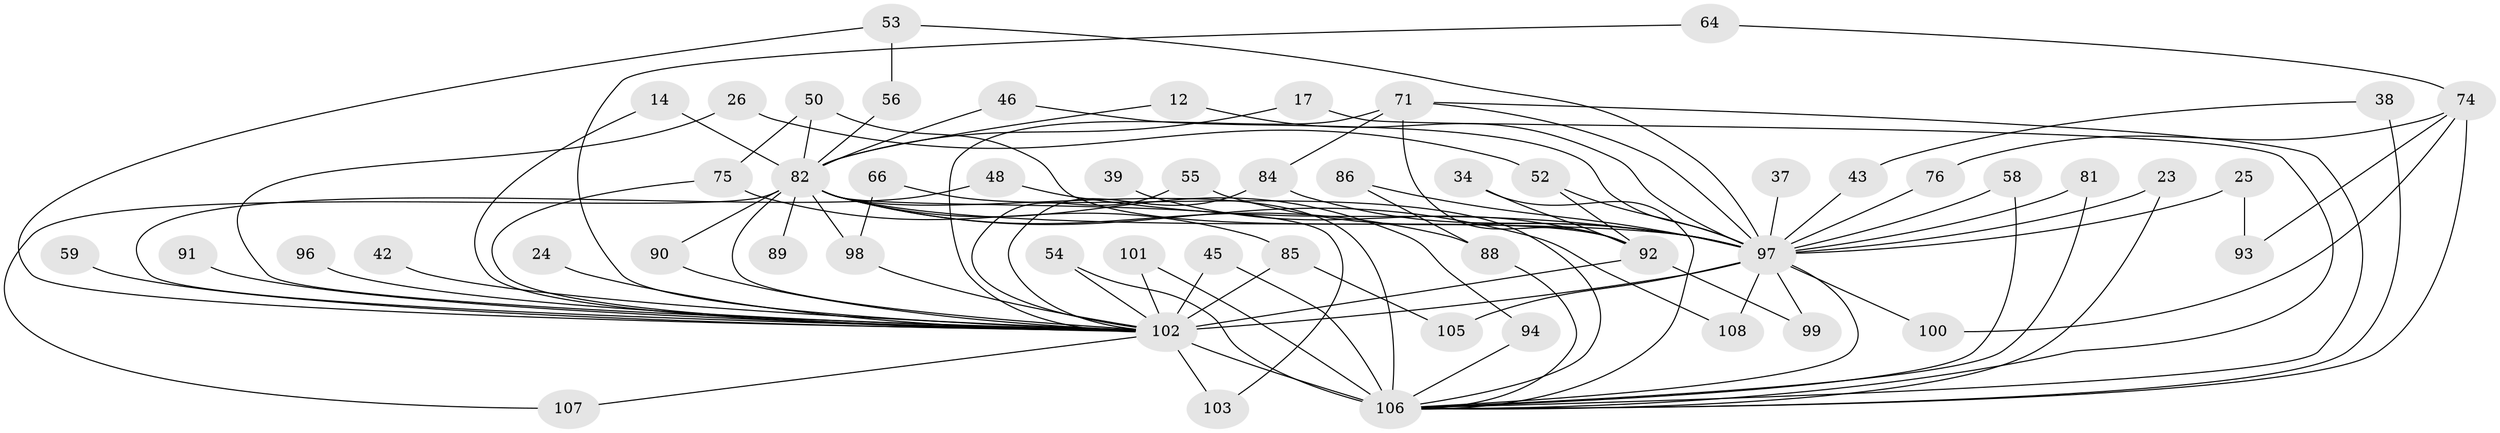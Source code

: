 // original degree distribution, {21: 0.018518518518518517, 19: 0.009259259259259259, 24: 0.018518518518518517, 22: 0.009259259259259259, 13: 0.009259259259259259, 25: 0.009259259259259259, 20: 0.009259259259259259, 33: 0.009259259259259259, 3: 0.18518518518518517, 2: 0.5833333333333334, 5: 0.046296296296296294, 4: 0.07407407407407407, 11: 0.009259259259259259, 6: 0.009259259259259259}
// Generated by graph-tools (version 1.1) at 2025/45/03/09/25 04:45:52]
// undirected, 54 vertices, 97 edges
graph export_dot {
graph [start="1"]
  node [color=gray90,style=filled];
  12;
  14;
  17;
  23;
  24;
  25;
  26;
  34;
  37;
  38;
  39;
  42;
  43;
  45;
  46 [super="+27+41"];
  48 [super="+20"];
  50;
  52 [super="+44"];
  53 [super="+30"];
  54;
  55;
  56;
  58;
  59;
  64;
  66;
  71 [super="+29+62"];
  74 [super="+63"];
  75 [super="+51"];
  76;
  81;
  82 [super="+40+9"];
  84 [super="+31+69"];
  85 [super="+73"];
  86 [super="+79"];
  88 [super="+61"];
  89 [super="+77+87+33"];
  90;
  91;
  92 [super="+22+70"];
  93;
  94;
  96;
  97 [super="+67+80"];
  98 [super="+19"];
  99;
  100;
  101;
  102 [super="+28+6"];
  103;
  105;
  106 [super="+72+95+32+7+104"];
  107;
  108;
  12 -- 82;
  12 -- 97;
  14 -- 102;
  14 -- 82;
  17 -- 82;
  17 -- 106;
  23 -- 97;
  23 -- 106;
  24 -- 102 [weight=2];
  25 -- 93;
  25 -- 97 [weight=2];
  26 -- 102 [weight=2];
  26 -- 52;
  34 -- 92;
  34 -- 106;
  37 -- 97 [weight=2];
  38 -- 43;
  38 -- 106 [weight=2];
  39 -- 92;
  42 -- 102 [weight=2];
  43 -- 97;
  45 -- 102;
  45 -- 106;
  46 -- 82 [weight=2];
  46 -- 97 [weight=2];
  48 -- 102 [weight=3];
  48 -- 97;
  50 -- 75;
  50 -- 92;
  50 -- 82;
  52 -- 92;
  52 -- 97;
  53 -- 56;
  53 -- 102 [weight=2];
  53 -- 97 [weight=2];
  54 -- 102;
  54 -- 106;
  55 -- 102;
  55 -- 97;
  56 -- 82;
  58 -- 97;
  58 -- 106;
  59 -- 102 [weight=2];
  64 -- 74;
  64 -- 102;
  66 -- 98;
  66 -- 106 [weight=2];
  71 -- 92 [weight=2];
  71 -- 84;
  71 -- 106;
  71 -- 97;
  71 -- 102;
  74 -- 76;
  74 -- 100;
  74 -- 93;
  74 -- 106 [weight=3];
  75 -- 102;
  75 -- 85 [weight=2];
  76 -- 97;
  81 -- 97;
  81 -- 106;
  82 -- 89 [weight=5];
  82 -- 90;
  82 -- 94;
  82 -- 97 [weight=7];
  82 -- 98;
  82 -- 102 [weight=6];
  82 -- 103;
  82 -- 107;
  82 -- 108;
  82 -- 88;
  82 -- 106 [weight=11];
  84 -- 102 [weight=2];
  84 -- 97;
  85 -- 102 [weight=2];
  85 -- 105;
  86 -- 88;
  86 -- 97 [weight=3];
  88 -- 106;
  90 -- 102;
  91 -- 102;
  92 -- 102 [weight=6];
  92 -- 99;
  94 -- 106;
  96 -- 102 [weight=2];
  97 -- 99;
  97 -- 102 [weight=8];
  97 -- 100;
  97 -- 105;
  97 -- 108;
  97 -- 106 [weight=11];
  98 -- 102;
  101 -- 102;
  101 -- 106;
  102 -- 103;
  102 -- 107;
  102 -- 106 [weight=17];
}
